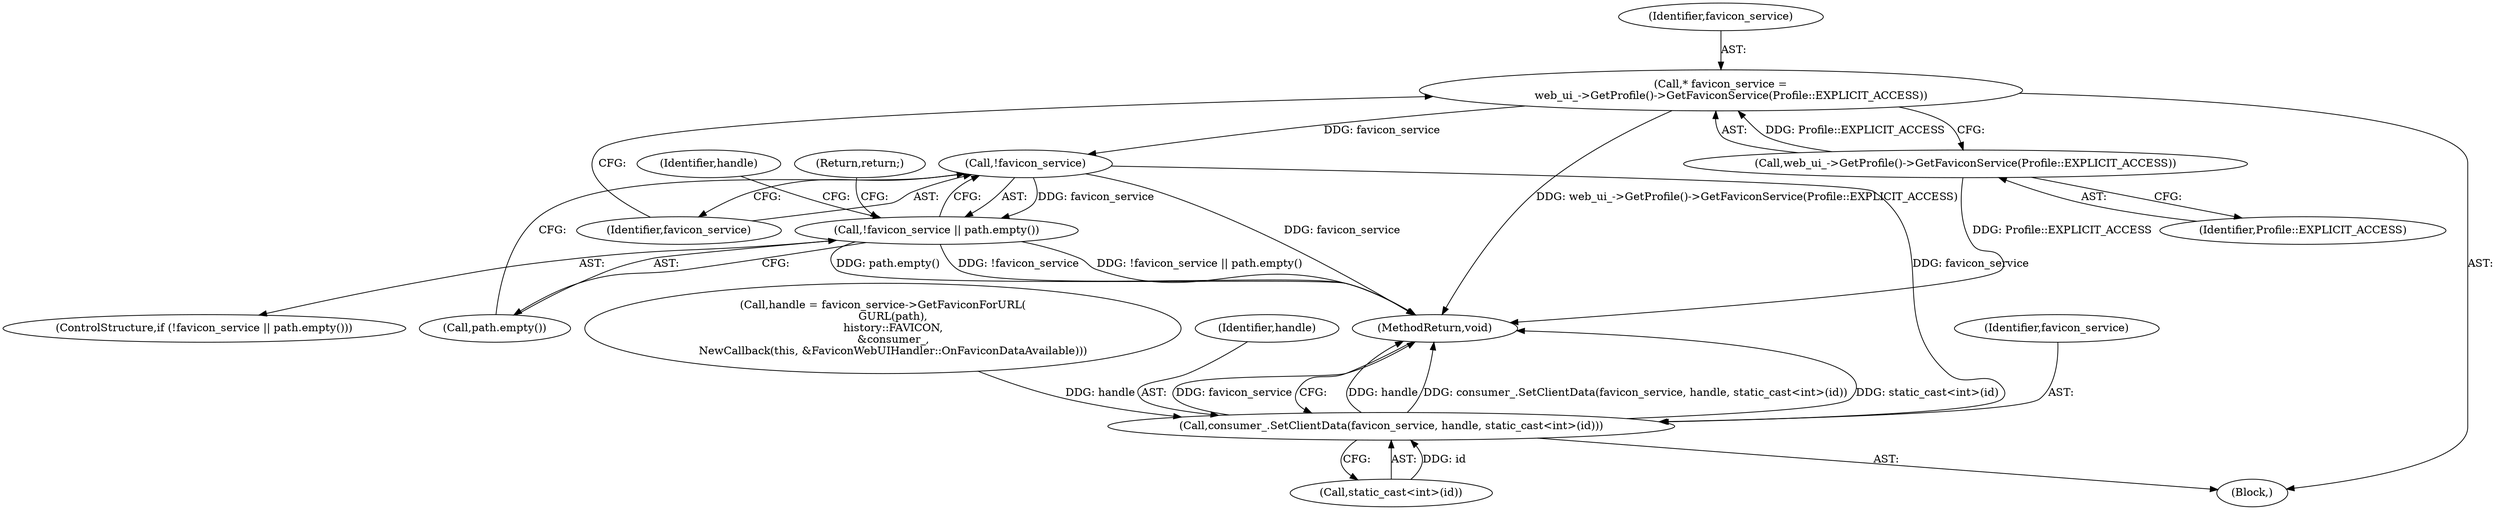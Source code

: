 digraph "0_Chrome_abbd2f4b36da8c89e6f3002eb84f60064a6ff067_1@pointer" {
"1000132" [label="(Call,* favicon_service =\n      web_ui_->GetProfile()->GetFaviconService(Profile::EXPLICIT_ACCESS))"];
"1000134" [label="(Call,web_ui_->GetProfile()->GetFaviconService(Profile::EXPLICIT_ACCESS))"];
"1000138" [label="(Call,!favicon_service)"];
"1000137" [label="(Call,!favicon_service || path.empty())"];
"1000155" [label="(Call,consumer_.SetClientData(favicon_service, handle, static_cast<int>(id)))"];
"1000158" [label="(Call,static_cast<int>(id))"];
"1000137" [label="(Call,!favicon_service || path.empty())"];
"1000136" [label="(ControlStructure,if (!favicon_service || path.empty()))"];
"1000156" [label="(Identifier,favicon_service)"];
"1000134" [label="(Call,web_ui_->GetProfile()->GetFaviconService(Profile::EXPLICIT_ACCESS))"];
"1000144" [label="(Identifier,handle)"];
"1000155" [label="(Call,consumer_.SetClientData(favicon_service, handle, static_cast<int>(id)))"];
"1000139" [label="(Identifier,favicon_service)"];
"1000143" [label="(Call,handle = favicon_service->GetFaviconForURL(\n      GURL(path),\n      history::FAVICON,\n      &consumer_,\n      NewCallback(this, &FaviconWebUIHandler::OnFaviconDataAvailable)))"];
"1000133" [label="(Identifier,favicon_service)"];
"1000102" [label="(Block,)"];
"1000138" [label="(Call,!favicon_service)"];
"1000161" [label="(MethodReturn,void)"];
"1000132" [label="(Call,* favicon_service =\n      web_ui_->GetProfile()->GetFaviconService(Profile::EXPLICIT_ACCESS))"];
"1000135" [label="(Identifier,Profile::EXPLICIT_ACCESS)"];
"1000141" [label="(Return,return;)"];
"1000140" [label="(Call,path.empty())"];
"1000157" [label="(Identifier,handle)"];
"1000132" -> "1000102"  [label="AST: "];
"1000132" -> "1000134"  [label="CFG: "];
"1000133" -> "1000132"  [label="AST: "];
"1000134" -> "1000132"  [label="AST: "];
"1000139" -> "1000132"  [label="CFG: "];
"1000132" -> "1000161"  [label="DDG: web_ui_->GetProfile()->GetFaviconService(Profile::EXPLICIT_ACCESS)"];
"1000134" -> "1000132"  [label="DDG: Profile::EXPLICIT_ACCESS"];
"1000132" -> "1000138"  [label="DDG: favicon_service"];
"1000134" -> "1000135"  [label="CFG: "];
"1000135" -> "1000134"  [label="AST: "];
"1000134" -> "1000161"  [label="DDG: Profile::EXPLICIT_ACCESS"];
"1000138" -> "1000137"  [label="AST: "];
"1000138" -> "1000139"  [label="CFG: "];
"1000139" -> "1000138"  [label="AST: "];
"1000140" -> "1000138"  [label="CFG: "];
"1000137" -> "1000138"  [label="CFG: "];
"1000138" -> "1000161"  [label="DDG: favicon_service"];
"1000138" -> "1000137"  [label="DDG: favicon_service"];
"1000138" -> "1000155"  [label="DDG: favicon_service"];
"1000137" -> "1000136"  [label="AST: "];
"1000137" -> "1000140"  [label="CFG: "];
"1000140" -> "1000137"  [label="AST: "];
"1000141" -> "1000137"  [label="CFG: "];
"1000144" -> "1000137"  [label="CFG: "];
"1000137" -> "1000161"  [label="DDG: path.empty()"];
"1000137" -> "1000161"  [label="DDG: !favicon_service"];
"1000137" -> "1000161"  [label="DDG: !favicon_service || path.empty()"];
"1000155" -> "1000102"  [label="AST: "];
"1000155" -> "1000158"  [label="CFG: "];
"1000156" -> "1000155"  [label="AST: "];
"1000157" -> "1000155"  [label="AST: "];
"1000158" -> "1000155"  [label="AST: "];
"1000161" -> "1000155"  [label="CFG: "];
"1000155" -> "1000161"  [label="DDG: handle"];
"1000155" -> "1000161"  [label="DDG: consumer_.SetClientData(favicon_service, handle, static_cast<int>(id))"];
"1000155" -> "1000161"  [label="DDG: static_cast<int>(id)"];
"1000155" -> "1000161"  [label="DDG: favicon_service"];
"1000143" -> "1000155"  [label="DDG: handle"];
"1000158" -> "1000155"  [label="DDG: id"];
}
